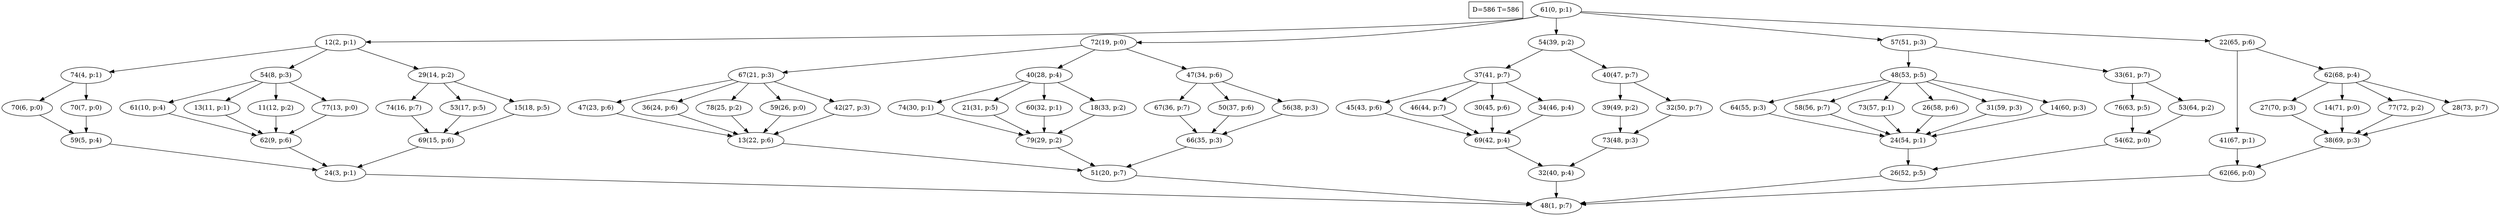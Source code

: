 digraph Task {
i [shape=box, label="D=586 T=586"]; 
0 [label="61(0, p:1)"];
1 [label="48(1, p:7)"];
2 [label="12(2, p:1)"];
3 [label="24(3, p:1)"];
4 [label="74(4, p:1)"];
5 [label="59(5, p:4)"];
6 [label="70(6, p:0)"];
7 [label="70(7, p:0)"];
8 [label="54(8, p:3)"];
9 [label="62(9, p:6)"];
10 [label="61(10, p:4)"];
11 [label="13(11, p:1)"];
12 [label="11(12, p:2)"];
13 [label="77(13, p:0)"];
14 [label="29(14, p:2)"];
15 [label="69(15, p:6)"];
16 [label="74(16, p:7)"];
17 [label="53(17, p:5)"];
18 [label="15(18, p:5)"];
19 [label="72(19, p:0)"];
20 [label="51(20, p:7)"];
21 [label="67(21, p:3)"];
22 [label="13(22, p:6)"];
23 [label="47(23, p:6)"];
24 [label="36(24, p:6)"];
25 [label="78(25, p:2)"];
26 [label="59(26, p:0)"];
27 [label="42(27, p:3)"];
28 [label="40(28, p:4)"];
29 [label="79(29, p:2)"];
30 [label="74(30, p:1)"];
31 [label="21(31, p:5)"];
32 [label="60(32, p:1)"];
33 [label="18(33, p:2)"];
34 [label="47(34, p:6)"];
35 [label="66(35, p:3)"];
36 [label="67(36, p:7)"];
37 [label="50(37, p:6)"];
38 [label="56(38, p:3)"];
39 [label="54(39, p:2)"];
40 [label="32(40, p:4)"];
41 [label="37(41, p:7)"];
42 [label="69(42, p:4)"];
43 [label="45(43, p:6)"];
44 [label="46(44, p:7)"];
45 [label="30(45, p:6)"];
46 [label="34(46, p:4)"];
47 [label="40(47, p:7)"];
48 [label="73(48, p:3)"];
49 [label="39(49, p:2)"];
50 [label="32(50, p:7)"];
51 [label="57(51, p:3)"];
52 [label="26(52, p:5)"];
53 [label="48(53, p:5)"];
54 [label="24(54, p:1)"];
55 [label="64(55, p:3)"];
56 [label="58(56, p:7)"];
57 [label="73(57, p:1)"];
58 [label="26(58, p:6)"];
59 [label="31(59, p:3)"];
60 [label="14(60, p:3)"];
61 [label="33(61, p:7)"];
62 [label="54(62, p:0)"];
63 [label="76(63, p:5)"];
64 [label="53(64, p:2)"];
65 [label="22(65, p:6)"];
66 [label="62(66, p:0)"];
67 [label="41(67, p:1)"];
68 [label="62(68, p:4)"];
69 [label="38(69, p:3)"];
70 [label="27(70, p:3)"];
71 [label="14(71, p:0)"];
72 [label="77(72, p:2)"];
73 [label="28(73, p:7)"];
0 -> 2;
0 -> 19;
0 -> 39;
0 -> 51;
0 -> 65;
2 -> 4;
2 -> 8;
2 -> 14;
3 -> 1;
4 -> 6;
4 -> 7;
5 -> 3;
6 -> 5;
7 -> 5;
8 -> 10;
8 -> 11;
8 -> 12;
8 -> 13;
9 -> 3;
10 -> 9;
11 -> 9;
12 -> 9;
13 -> 9;
14 -> 16;
14 -> 17;
14 -> 18;
15 -> 3;
16 -> 15;
17 -> 15;
18 -> 15;
19 -> 21;
19 -> 28;
19 -> 34;
20 -> 1;
21 -> 23;
21 -> 24;
21 -> 25;
21 -> 26;
21 -> 27;
22 -> 20;
23 -> 22;
24 -> 22;
25 -> 22;
26 -> 22;
27 -> 22;
28 -> 30;
28 -> 31;
28 -> 32;
28 -> 33;
29 -> 20;
30 -> 29;
31 -> 29;
32 -> 29;
33 -> 29;
34 -> 36;
34 -> 37;
34 -> 38;
35 -> 20;
36 -> 35;
37 -> 35;
38 -> 35;
39 -> 41;
39 -> 47;
40 -> 1;
41 -> 43;
41 -> 44;
41 -> 45;
41 -> 46;
42 -> 40;
43 -> 42;
44 -> 42;
45 -> 42;
46 -> 42;
47 -> 49;
47 -> 50;
48 -> 40;
49 -> 48;
50 -> 48;
51 -> 53;
51 -> 61;
52 -> 1;
53 -> 55;
53 -> 56;
53 -> 57;
53 -> 58;
53 -> 59;
53 -> 60;
54 -> 52;
55 -> 54;
56 -> 54;
57 -> 54;
58 -> 54;
59 -> 54;
60 -> 54;
61 -> 63;
61 -> 64;
62 -> 52;
63 -> 62;
64 -> 62;
65 -> 67;
65 -> 68;
66 -> 1;
67 -> 66;
68 -> 70;
68 -> 71;
68 -> 72;
68 -> 73;
69 -> 66;
70 -> 69;
71 -> 69;
72 -> 69;
73 -> 69;
}